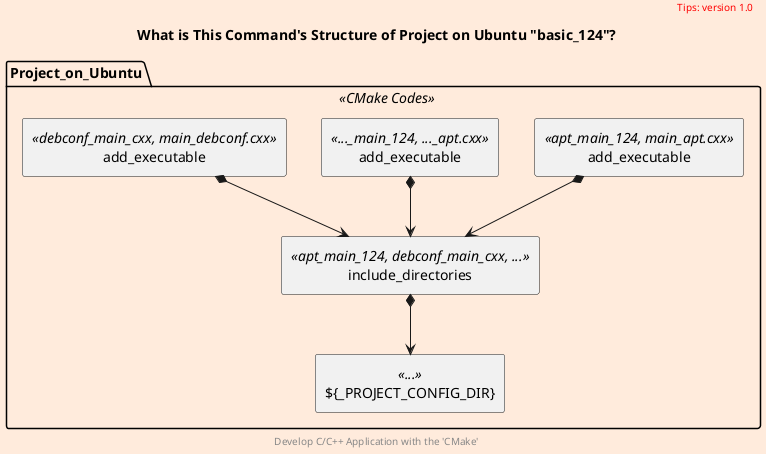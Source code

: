 @startuml what-command_ubuntu
scale 600 width
skinparam backgroundColor #FFEBDC
scale 1

skinparam Folder {
  backgroundColor Olive
  borderColor orange
}

'left to right direction
package Project_on_Ubuntu <<CMake Codes>> as project_on_ubuntu {
    rectangle add_executable <<apt_main_124, main_apt.cxx>> as apt_main_124
    rectangle add_executable <<..._main_124, ..._apt.cxx>> as main_124
    rectangle add_executable <<debconf_main_cxx, main_debconf.cxx>> as debconf_main_cxx

    rectangle include_directories <<apt_main_124, debconf_main_cxx, ...>> as include_dir
    rectangle "${_PROJECT_CONFIG_DIR}" <<...>> as _PROJECT_CONFIG_DIR
    include_dir *--> _PROJECT_CONFIG_DIR

    apt_main_124 *--> include_dir
    main_124 *--> include_dir
    debconf_main_cxx *--> include_dir
}



title
    What is This Command's Structure of Project on Ubuntu "basic_124"?
end title

header
<font color=red>Tips: version 1.0</font>
endheader

center footer Develop C/C++ Application with the 'CMake'

@enduml
